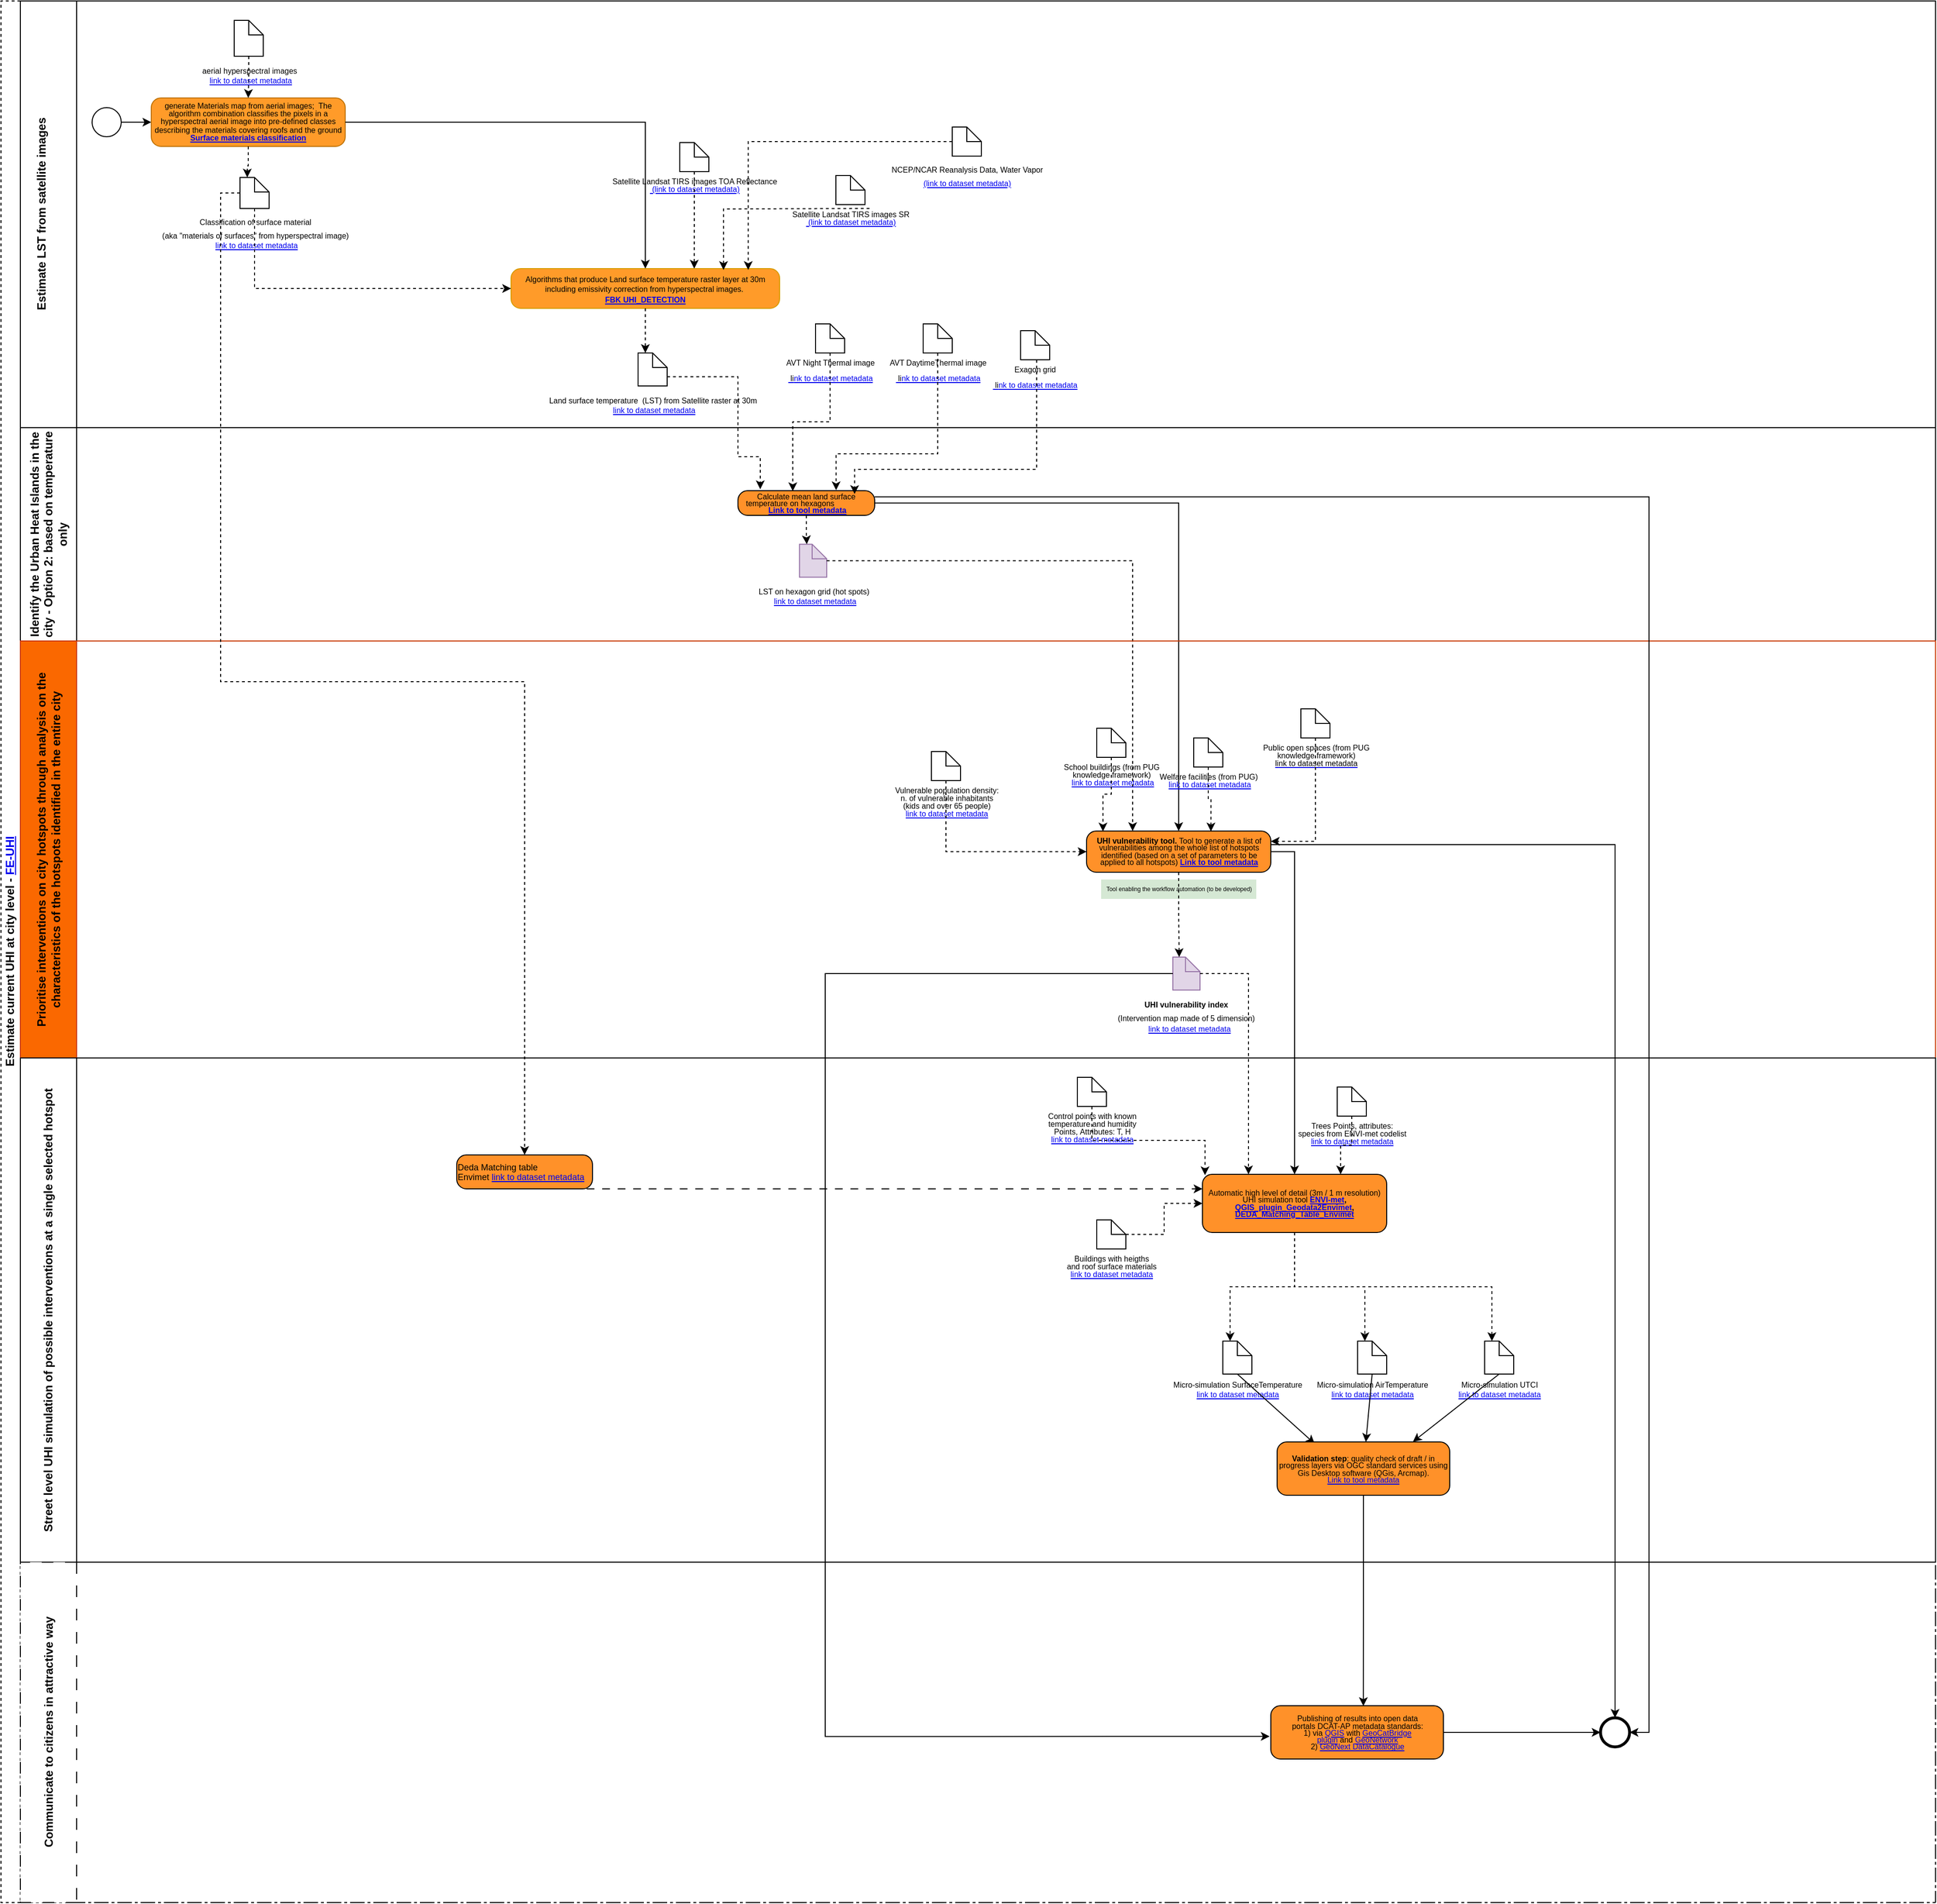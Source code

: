 <mxfile version="26.2.12">
  <diagram name="FE-UHI" id="Krvi3zgOJTbH_F1lKnKt">
    <mxGraphModel grid="1" page="1" gridSize="10" guides="1" tooltips="1" connect="1" arrows="1" fold="1" pageScale="1" pageWidth="3300" pageHeight="4681" math="0" shadow="0">
      <root>
        <mxCell id="k6mhYjpQpfvVJ8LvTSOb-0" />
        <mxCell id="k6mhYjpQpfvVJ8LvTSOb-1" parent="k6mhYjpQpfvVJ8LvTSOb-0" />
        <mxCell id="k6mhYjpQpfvVJ8LvTSOb-5" value="Estimate current UHI at city level - &lt;a href=&quot;https://docs.google.com/document/d/1w2PMKig8LWZ0KYRPpUihUGeKVIDQQERh/edit?amp;ouid=100401313820260785715&amp;amp;amp;rtpof=true&amp;amp;amp;sd=true#heading=h.gjdgxs&quot;&gt;FE-UHI&lt;/a&gt;" style="swimlane;html=1;childLayout=stackLayout;resizeParent=1;resizeParentMax=0;horizontal=0;startSize=20;horizontalStack=0;whiteSpace=wrap;dashed=1;" vertex="1" parent="k6mhYjpQpfvVJ8LvTSOb-1">
          <mxGeometry x="150" y="-4370" width="1995" height="1961" as="geometry">
            <mxRectangle x="99" y="-2240" width="40" height="50" as="alternateBounds" />
          </mxGeometry>
        </mxCell>
        <mxCell id="k6mhYjpQpfvVJ8LvTSOb-6" value="&lt;div&gt;Estimate LST from satellite images&lt;/div&gt;&lt;div&gt;&lt;br&gt;&lt;/div&gt;" style="swimlane;html=1;startSize=58;horizontal=0;" vertex="1" parent="k6mhYjpQpfvVJ8LvTSOb-5">
          <mxGeometry x="20" width="1975" height="440" as="geometry">
            <mxRectangle x="20" width="1133" height="30" as="alternateBounds" />
          </mxGeometry>
        </mxCell>
        <mxCell id="k6mhYjpQpfvVJ8LvTSOb-7" style="edgeStyle=orthogonalEdgeStyle;rounded=0;orthogonalLoop=1;jettySize=auto;html=1;" edge="1" parent="k6mhYjpQpfvVJ8LvTSOb-6" source="k6mhYjpQpfvVJ8LvTSOb-8">
          <mxGeometry relative="1" as="geometry">
            <mxPoint x="135" y="125" as="targetPoint" />
          </mxGeometry>
        </mxCell>
        <mxCell id="k6mhYjpQpfvVJ8LvTSOb-8" value="" style="points=[[0.145,0.145,0],[0.5,0,0],[0.855,0.145,0],[1,0.5,0],[0.855,0.855,0],[0.5,1,0],[0.145,0.855,0],[0,0.5,0]];shape=mxgraph.bpmn.event;html=1;verticalLabelPosition=bottom;labelBackgroundColor=#ffffff;verticalAlign=top;align=center;perimeter=ellipsePerimeter;outlineConnect=0;aspect=fixed;outline=standard;symbol=general;" vertex="1" parent="k6mhYjpQpfvVJ8LvTSOb-6">
          <mxGeometry x="74" y="110" width="30" height="30" as="geometry" />
        </mxCell>
        <mxCell id="k6mhYjpQpfvVJ8LvTSOb-9" value="&lt;div style=&quot;line-height: 70%;&quot;&gt;&lt;div&gt;&lt;span style=&quot;background-color: initial; font-size: 8px;&quot;&gt;&lt;font face=&quot;Arial&quot;&gt;Algorithms that produce Land surface temperature raster layer at 30m including emissivity correction from hyperspectral images&lt;/font&gt;&lt;/span&gt;&lt;font style=&quot;background-color: initial;&quot; face=&quot;Arial&quot;&gt;&lt;span style=&quot;font-size: 8px;&quot;&gt;.&amp;nbsp;&lt;/span&gt;&lt;/font&gt;&lt;/div&gt;&lt;div&gt;&lt;b style=&quot;background-color: initial; font-size: 8px; font-family: Arial;&quot;&gt;&lt;a href=&quot;https://usage.geocat.live/catalogue/srv/eng/catalog.search#/metadata/64646d7a-906a-418e-8c29-708c110b81a0&quot;&gt;FBK UHI_DETECTION&lt;/a&gt;&lt;/b&gt;&lt;br&gt;&lt;/div&gt;&lt;/div&gt;" style="points=[[0.25,0,0],[0.5,0,0],[0.75,0,0],[1,0.25,0],[1,0.5,0],[1,0.75,0],[0.75,1,0],[0.5,1,0],[0.25,1,0],[0,0.75,0],[0,0.5,0],[0,0.25,0]];shape=mxgraph.bpmn.task;whiteSpace=wrap;rectStyle=rounded;size=10;html=1;container=1;expand=0;collapsible=0;taskMarker=abstract;fillColor=#ff9b29;strokeColor=#d79b00;gradientColor=none;" vertex="1" parent="k6mhYjpQpfvVJ8LvTSOb-6">
          <mxGeometry x="506" y="276" width="277" height="41" as="geometry" />
        </mxCell>
        <mxCell id="k6mhYjpQpfvVJ8LvTSOb-14" value="&lt;h6 style=&quot;line-height: 100%;&quot;&gt;&lt;font face=&quot;Arial&quot; style=&quot;&quot;&gt;&lt;span style=&quot;font-size: 8px; font-weight: 400;&quot;&gt;generate Materials map from aerial images;&amp;nbsp; The algorithm combination classifies the pixels in a hyperspectral aerial image into pre-defined classes describing the materials covering roofs and the ground&lt;/span&gt;&lt;br&gt;&lt;/font&gt;&lt;font face=&quot;Arial&quot;&gt;&lt;span style=&quot;font-size: 8px;&quot;&gt;&lt;a href=&quot;https://usage.geocat.live/catalogue/srv/eng/catalog.search#/metadata/fd520039-50a1-46c0-94a1-9b5369333e2a&quot;&gt;Surface materials classification&lt;/a&gt;&lt;/span&gt;&lt;/font&gt;&lt;/h6&gt;" style="points=[[0.25,0,0],[0.5,0,0],[0.75,0,0],[1,0.25,0],[1,0.5,0],[1,0.75,0],[0.75,1,0],[0.5,1,0],[0.25,1,0],[0,0.75,0],[0,0.5,0],[0,0.25,0]];shape=mxgraph.bpmn.task;whiteSpace=wrap;rectStyle=rounded;size=10;html=1;container=1;expand=0;collapsible=0;taskMarker=abstract;fillColor=#ff9b29;fontColor=#000000;strokeColor=#BD7000;" vertex="1" parent="k6mhYjpQpfvVJ8LvTSOb-6">
          <mxGeometry x="135" y="100" width="200" height="50" as="geometry" />
        </mxCell>
        <mxCell id="k6mhYjpQpfvVJ8LvTSOb-15" style="edgeStyle=orthogonalEdgeStyle;rounded=0;orthogonalLoop=1;jettySize=auto;html=1;dashed=1;" edge="1" parent="k6mhYjpQpfvVJ8LvTSOb-6" source="k6mhYjpQpfvVJ8LvTSOb-16" target="k6mhYjpQpfvVJ8LvTSOb-14">
          <mxGeometry relative="1" as="geometry" />
        </mxCell>
        <UserObject label="&lt;div style=&quot;&quot;&gt;&lt;div style=&quot;&quot;&gt;&lt;font face=&quot;Arial&quot;&gt;&lt;span style=&quot;font-size: 8px;&quot;&gt;aerial hyperspectral images&lt;/span&gt;&lt;/font&gt;&lt;br&gt;&lt;/div&gt;&lt;div style=&quot;font-size: 8px;&quot;&gt;&lt;font style=&quot;font-size: 8px;&quot; face=&quot;Arial&quot;&gt;&amp;nbsp;&lt;a href=&quot;https://usage.geocat.live/catalogue/srv/eng/catalog.search#/metadata/ddc4e931-db21-461a-a8a6-57f3e9667977&quot;&gt;link to dataset metadata&lt;/a&gt;&lt;/font&gt;&lt;/div&gt;&lt;/div&gt;" id="k6mhYjpQpfvVJ8LvTSOb-16">
          <mxCell style="shape=mxgraph.bpmn.data;labelPosition=center;verticalLabelPosition=bottom;align=center;verticalAlign=top;size=15;html=1;" vertex="1" parent="k6mhYjpQpfvVJ8LvTSOb-6">
            <mxGeometry x="220.5" y="20" width="30" height="37" as="geometry" />
          </mxCell>
        </UserObject>
        <UserObject label="&lt;div style=&quot;line-height: 100%;&quot;&gt;&lt;div style=&quot;line-height: 100%;&quot;&gt;&lt;font face=&quot;Arial&quot;&gt;&lt;span style=&quot;font-size: 8px;&quot;&gt;Classification of surface material&lt;/span&gt;&lt;/font&gt;&lt;/div&gt;&lt;div style=&quot;line-height: 100%;&quot;&gt;&lt;font face=&quot;Arial&quot;&gt;&lt;span style=&quot;font-size: 8px;&quot;&gt;(aka &quot;materials of surfaces&quot;&amp;nbsp;&lt;/span&gt;&lt;/font&gt;&lt;span style=&quot;font-family: Arial; font-size: 8px; background-color: initial;&quot;&gt;from hyperspectral image&lt;/span&gt;&lt;span style=&quot;font-size: 8px; font-family: Arial; background-color: initial;&quot;&gt;)&lt;/span&gt;&lt;/div&gt;&lt;div style=&quot;font-size: 8px; line-height: 100%;&quot;&gt;&lt;font style=&quot;font-size: 8px;&quot; face=&quot;Arial&quot;&gt;&amp;nbsp;&lt;a href=&quot;https://usage.geocat.live/catalogue/srv/ita/catalog.search#/metadata/a482dbaa-ba7e-43d5-ad4d-5a9638b40637&quot;&gt;link to dataset metadata&lt;/a&gt;&lt;/font&gt;&lt;/div&gt;&lt;/div&gt;" id="k6mhYjpQpfvVJ8LvTSOb-17">
          <mxCell style="shape=mxgraph.bpmn.data;labelPosition=center;verticalLabelPosition=bottom;align=center;verticalAlign=top;size=15;html=1;" vertex="1" parent="k6mhYjpQpfvVJ8LvTSOb-6">
            <mxGeometry x="226.5" y="182" width="30" height="32" as="geometry" />
          </mxCell>
        </UserObject>
        <mxCell id="k6mhYjpQpfvVJ8LvTSOb-18" style="edgeStyle=orthogonalEdgeStyle;rounded=0;orthogonalLoop=1;jettySize=auto;html=1;entryX=0;entryY=0;entryDx=7.5;entryDy=0;entryPerimeter=0;dashed=1;" edge="1" parent="k6mhYjpQpfvVJ8LvTSOb-6" source="k6mhYjpQpfvVJ8LvTSOb-14" target="k6mhYjpQpfvVJ8LvTSOb-17">
          <mxGeometry relative="1" as="geometry" />
        </mxCell>
        <UserObject label="&lt;div style=&quot;&quot;&gt;&lt;div style=&quot;&quot;&gt;&lt;font face=&quot;Arial&quot;&gt;&lt;span style=&quot;font-size: 8px;&quot;&gt;Land surface temperature&amp;nbsp;&lt;/span&gt;&lt;/font&gt;&lt;span style=&quot;background-color: initial; font-size: 8px;&quot;&gt;&lt;font face=&quot;Arial&quot;&gt;&amp;nbsp;(LST) from Satellite&amp;nbsp;&lt;/font&gt;&lt;/span&gt;&lt;span style=&quot;font-size: 8px; font-family: Arial; background-color: initial;&quot;&gt;raster at 30m&lt;/span&gt;&lt;/div&gt;&lt;div style=&quot;font-size: 8px;&quot;&gt;&lt;font face=&quot;Arial&quot; style=&quot;font-size: 8px;&quot;&gt;&amp;nbsp;&lt;a href=&quot;https://usage.geocat.live/catalogue/srv/all/catalog.search#/metadata/c998b153-071b-4dca-bf07-a734589182a5&quot;&gt;link to dataset metadata&lt;/a&gt;&lt;/font&gt;&lt;/div&gt;&lt;/div&gt;" id="k6mhYjpQpfvVJ8LvTSOb-19">
          <mxCell style="shape=mxgraph.bpmn.data;labelPosition=center;verticalLabelPosition=bottom;align=center;verticalAlign=top;size=15;html=1;" vertex="1" parent="k6mhYjpQpfvVJ8LvTSOb-6">
            <mxGeometry x="637" y="363" width="30" height="34" as="geometry" />
          </mxCell>
        </UserObject>
        <mxCell id="k6mhYjpQpfvVJ8LvTSOb-26" style="edgeStyle=orthogonalEdgeStyle;rounded=0;orthogonalLoop=1;jettySize=auto;html=1;entryX=0;entryY=0.5;entryDx=0;entryDy=0;entryPerimeter=0;exitX=0.5;exitY=1;exitDx=0;exitDy=0;exitPerimeter=0;dashed=1;" edge="1" parent="k6mhYjpQpfvVJ8LvTSOb-6" source="k6mhYjpQpfvVJ8LvTSOb-17" target="k6mhYjpQpfvVJ8LvTSOb-9">
          <mxGeometry relative="1" as="geometry" />
        </mxCell>
        <mxCell id="k6mhYjpQpfvVJ8LvTSOb-33" style="edgeStyle=orthogonalEdgeStyle;rounded=0;orthogonalLoop=1;jettySize=auto;html=1;entryX=0.5;entryY=0;entryDx=0;entryDy=0;entryPerimeter=0;" edge="1" parent="k6mhYjpQpfvVJ8LvTSOb-6" source="k6mhYjpQpfvVJ8LvTSOb-14" target="k6mhYjpQpfvVJ8LvTSOb-9">
          <mxGeometry relative="1" as="geometry" />
        </mxCell>
        <mxCell id="k6mhYjpQpfvVJ8LvTSOb-34" style="edgeStyle=orthogonalEdgeStyle;rounded=0;orthogonalLoop=1;jettySize=auto;html=1;entryX=0;entryY=0;entryDx=7.5;entryDy=0;entryPerimeter=0;exitX=0.5;exitY=1;exitDx=0;exitDy=0;exitPerimeter=0;dashed=1;" edge="1" parent="k6mhYjpQpfvVJ8LvTSOb-6" source="k6mhYjpQpfvVJ8LvTSOb-9" target="k6mhYjpQpfvVJ8LvTSOb-19">
          <mxGeometry relative="1" as="geometry" />
        </mxCell>
        <UserObject label="&lt;div style=&quot;line-height: 100%; font-size: 8px;&quot;&gt;&lt;div style=&quot;line-height: 100%;&quot;&gt;Satellite Landsat TIRS images TOA Reflectance&lt;/div&gt;&lt;div style=&quot;line-height: 100%;&quot;&gt;&lt;a href=&quot;https://developers.google.com/earth-engine/datasets/catalog/LANDSAT_LC08_C02_T1_TOA#description&quot;&gt;&amp;nbsp;(link to dataset metadata)&lt;/a&gt;&lt;/div&gt;&lt;/div&gt;" id="-N8O3Og43-v6iybfeeHn-0">
          <mxCell style="shape=mxgraph.bpmn.data;labelPosition=center;verticalLabelPosition=bottom;align=center;verticalAlign=top;size=15;html=1;" vertex="1" parent="k6mhYjpQpfvVJ8LvTSOb-6">
            <mxGeometry x="680" y="146" width="30" height="30" as="geometry" />
          </mxCell>
        </UserObject>
        <mxCell id="-N8O3Og43-v6iybfeeHn-1" style="edgeStyle=orthogonalEdgeStyle;rounded=0;orthogonalLoop=1;jettySize=auto;html=1;entryX=0.682;entryY=0;entryDx=0;entryDy=0;entryPerimeter=0;dashed=1;" edge="1" parent="k6mhYjpQpfvVJ8LvTSOb-6" source="-N8O3Og43-v6iybfeeHn-0" target="k6mhYjpQpfvVJ8LvTSOb-9">
          <mxGeometry relative="1" as="geometry">
            <mxPoint x="695" y="276" as="targetPoint" />
          </mxGeometry>
        </mxCell>
        <UserObject label="&lt;div style=&quot;line-height: 100%;&quot;&gt;&lt;div style=&quot;line-height: 100%;&quot;&gt;&lt;span style=&quot;background-color: initial; font-size: 8px;&quot;&gt;NCEP/NCAR Reanalysis Data, Water Vapor&lt;/span&gt;&lt;/div&gt;&lt;div style=&quot;line-height: 100%;&quot;&gt;&lt;a style=&quot;font-size: 8px; background-color: initial;&quot; href=&quot;https://developers.google.com/earth-engine/datasets/catalog/NCEP_RE_surface_wv?hl=it&quot;&gt;(link to dataset metadata)&lt;/a&gt;&lt;br&gt;&lt;/div&gt;&lt;/div&gt;" id="-N8O3Og43-v6iybfeeHn-2">
          <mxCell style="shape=mxgraph.bpmn.data;labelPosition=center;verticalLabelPosition=bottom;align=center;verticalAlign=top;size=15;html=1;" vertex="1" parent="k6mhYjpQpfvVJ8LvTSOb-6">
            <mxGeometry x="961" y="130" width="30" height="30" as="geometry" />
          </mxCell>
        </UserObject>
        <mxCell id="-N8O3Og43-v6iybfeeHn-3" style="edgeStyle=orthogonalEdgeStyle;rounded=0;orthogonalLoop=1;jettySize=auto;html=1;entryX=0.791;entryY=0.034;entryDx=0;entryDy=0;entryPerimeter=0;dashed=1;" edge="1" parent="k6mhYjpQpfvVJ8LvTSOb-6" target="k6mhYjpQpfvVJ8LvTSOb-9">
          <mxGeometry relative="1" as="geometry">
            <mxPoint x="875.67" y="214" as="sourcePoint" />
            <mxPoint x="727" y="275" as="targetPoint" />
          </mxGeometry>
        </mxCell>
        <mxCell id="-N8O3Og43-v6iybfeeHn-4" style="edgeStyle=orthogonalEdgeStyle;rounded=0;orthogonalLoop=1;jettySize=auto;html=1;entryX=0.883;entryY=0.034;entryDx=0;entryDy=0;entryPerimeter=0;dashed=1;" edge="1" parent="k6mhYjpQpfvVJ8LvTSOb-6" source="-N8O3Og43-v6iybfeeHn-2" target="k6mhYjpQpfvVJ8LvTSOb-9">
          <mxGeometry relative="1" as="geometry">
            <mxPoint x="885.67" y="224" as="sourcePoint" />
            <mxPoint x="750" y="274" as="targetPoint" />
          </mxGeometry>
        </mxCell>
        <UserObject label="&lt;div style=&quot;line-height: 100%; font-size: 8px;&quot;&gt;&lt;div style=&quot;line-height: 100%;&quot;&gt;Satellite Landsat TIRS images SR&lt;/div&gt;&lt;div style=&quot;line-height: 100%;&quot;&gt;&lt;a href=&quot;https://developers.google.com/earth-engine/datasets/catalog/LANDSAT_LC08_C02_T1_L2#description&quot;&gt;&amp;nbsp;(link to dataset metadata)&lt;/a&gt;&lt;/div&gt;&lt;/div&gt;" id="-N8O3Og43-v6iybfeeHn-5">
          <mxCell style="shape=mxgraph.bpmn.data;labelPosition=center;verticalLabelPosition=bottom;align=center;verticalAlign=top;size=15;html=1;" vertex="1" parent="k6mhYjpQpfvVJ8LvTSOb-6">
            <mxGeometry x="841" y="180" width="30" height="30" as="geometry" />
          </mxCell>
        </UserObject>
        <UserObject label="&lt;div style=&quot;line-height: 100%; font-size: 8px;&quot;&gt;&lt;div style=&quot;line-height: 100%;&quot;&gt;&lt;div style=&quot;line-height: 100%;&quot;&gt;&lt;div style=&quot;line-height: 100%;&quot;&gt;&lt;div style=&quot;line-height: 100%;&quot;&gt;&lt;div style=&quot;line-height: 100%;&quot;&gt;&lt;div style=&quot;line-height: 100%;&quot;&gt;AVT Night Thermal image&lt;/div&gt;&lt;div style=&quot;line-height: 100%;&quot;&gt;&lt;span style=&quot;background-color: transparent; color: light-dark(rgb(0, 0, 0), rgb(255, 255, 255));&quot;&gt;&lt;br&gt;&lt;/span&gt;&lt;/div&gt;&lt;div style=&quot;line-height: 100%;&quot;&gt;&lt;a href=&quot;https://usage.geocat.live/catalogue/srv/eng/catalog.search#/metadata/e2dfbe78-b1d8-447e-8ab2-871adef30a8b&quot;&gt;&lt;span style=&quot;background-color: transparent; color: light-dark(rgb(0, 0, 0), rgb(255, 255, 255));&quot;&gt;&amp;nbsp;li&lt;/span&gt;nk to dataset metadata&lt;/a&gt;&lt;/div&gt;&lt;/div&gt;&lt;/div&gt;&lt;/div&gt;&lt;/div&gt;&lt;/div&gt;&lt;/div&gt;" id="aSaeynwct_6b5eKMVVH8-0">
          <mxCell style="shape=mxgraph.bpmn.data;labelPosition=center;verticalLabelPosition=bottom;align=center;verticalAlign=top;size=15;html=1;" vertex="1" parent="k6mhYjpQpfvVJ8LvTSOb-6">
            <mxGeometry x="820" y="333" width="30" height="30" as="geometry" />
          </mxCell>
        </UserObject>
        <UserObject label="&lt;div style=&quot;line-height: 100%; font-size: 8px;&quot;&gt;&lt;div style=&quot;line-height: 100%;&quot;&gt;&lt;div style=&quot;line-height: 100%;&quot;&gt;&lt;div style=&quot;line-height: 100%;&quot;&gt;&lt;div style=&quot;line-height: 100%;&quot;&gt;&lt;div style=&quot;line-height: 100%;&quot;&gt;&lt;div style=&quot;line-height: 100%;&quot;&gt;Exagon grid&lt;/div&gt;&lt;div style=&quot;line-height: 100%;&quot;&gt;&lt;span style=&quot;background-color: transparent; color: light-dark(rgb(0, 0, 0), rgb(255, 255, 255));&quot;&gt;&lt;br&gt;&lt;/span&gt;&lt;/div&gt;&lt;div style=&quot;line-height: 100%;&quot;&gt;&lt;a href=&quot;https://usage.geocat.live/catalogue/srv/ita/catalog.search#/metadata/32b59348-5496-41b0-b636-27f43e3c8658&quot;&gt;&lt;span style=&quot;background-color: transparent; color: light-dark(rgb(0, 0, 0), rgb(255, 255, 255));&quot;&gt;&amp;nbsp;li&lt;/span&gt;nk to dataset metadata&lt;/a&gt;&lt;/div&gt;&lt;/div&gt;&lt;/div&gt;&lt;/div&gt;&lt;/div&gt;&lt;/div&gt;&lt;/div&gt;" id="aSaeynwct_6b5eKMVVH8-5">
          <mxCell style="shape=mxgraph.bpmn.data;labelPosition=center;verticalLabelPosition=bottom;align=center;verticalAlign=top;size=15;html=1;" vertex="1" parent="k6mhYjpQpfvVJ8LvTSOb-6">
            <mxGeometry x="1031.46" y="340" width="30" height="30" as="geometry" />
          </mxCell>
        </UserObject>
        <UserObject label="&lt;div style=&quot;line-height: 100%; font-size: 8px;&quot;&gt;&lt;div style=&quot;line-height: 100%;&quot;&gt;&lt;div style=&quot;line-height: 100%;&quot;&gt;&lt;div style=&quot;line-height: 100%;&quot;&gt;&lt;div style=&quot;line-height: 100%;&quot;&gt;&lt;div style=&quot;line-height: 100%;&quot;&gt;&lt;div style=&quot;line-height: 100%;&quot;&gt;AVT DaytimeThermal image&lt;/div&gt;&lt;div style=&quot;line-height: 100%;&quot;&gt;&lt;span style=&quot;background-color: transparent; color: light-dark(rgb(0, 0, 0), rgb(255, 255, 255));&quot;&gt;&lt;br&gt;&lt;/span&gt;&lt;/div&gt;&lt;div style=&quot;line-height: 100%;&quot;&gt;&lt;a href=&quot;https://usage.geocat.live/catalogue/srv/eng/catalog.search#/metadata/522f438d-469f-4172-bfe8-a06bdd076427&quot;&gt;&lt;span style=&quot;background-color: transparent; color: light-dark(rgb(0, 0, 0), rgb(255, 255, 255));&quot;&gt;&amp;nbsp;li&lt;/span&gt;nk to dataset metadata&lt;/a&gt;&lt;/div&gt;&lt;/div&gt;&lt;/div&gt;&lt;/div&gt;&lt;/div&gt;&lt;/div&gt;&lt;/div&gt;" id="aSaeynwct_6b5eKMVVH8-2">
          <mxCell style="shape=mxgraph.bpmn.data;labelPosition=center;verticalLabelPosition=bottom;align=center;verticalAlign=top;size=15;html=1;" vertex="1" parent="k6mhYjpQpfvVJ8LvTSOb-6">
            <mxGeometry x="931" y="333" width="30" height="30" as="geometry" />
          </mxCell>
        </UserObject>
        <mxCell id="k6mhYjpQpfvVJ8LvTSOb-43" value="&lt;div&gt;Identify the Urban Heat Islands in the city - Option 2: based on temperature only&lt;/div&gt;" style="swimlane;html=1;startSize=58;horizontal=0;autosize=0;fixedWidth=0;whiteSpace=wrap;" vertex="1" parent="k6mhYjpQpfvVJ8LvTSOb-5">
          <mxGeometry x="20" y="440" width="1975" height="220" as="geometry" />
        </mxCell>
        <mxCell id="k6mhYjpQpfvVJ8LvTSOb-44" value="&lt;h6 style=&quot;line-height: 90%;&quot;&gt;&lt;font style=&quot;&quot;&gt;&lt;span style=&quot;font-size: 8px; font-weight: 400;&quot;&gt;Calculate mean land surface temperature on hexagons&amp;nbsp; &amp;nbsp; &amp;nbsp; &amp;nbsp; &amp;nbsp; &amp;nbsp; &amp;nbsp; &amp;nbsp; &amp;nbsp;&lt;/span&gt;&lt;/font&gt;&lt;font color=&quot;#ff3333&quot; style=&quot;font-size: 8px;&quot;&gt;&lt;a href=&quot;https://usage.geocat.live/catalogue/srv/eng/catalog.search#/metadata/2dccbea6-8c1f-4402-af6d-78382cc6e8a1&quot;&gt;Link to tool metadata&lt;/a&gt;&lt;/font&gt;&lt;/h6&gt;&lt;p&gt;&lt;/p&gt;" style="points=[[0.25,0,0],[0.5,0,0],[0.75,0,0],[1,0.25,0],[1,0.5,0],[1,0.75,0],[0.75,1,0],[0.5,1,0],[0.25,1,0],[0,0.75,0],[0,0.5,0],[0,0.25,0]];shape=mxgraph.bpmn.task;whiteSpace=wrap;rectStyle=rounded;size=10;html=1;container=1;expand=0;collapsible=0;taskMarker=abstract;fillColor=#ff9129;" vertex="1" parent="k6mhYjpQpfvVJ8LvTSOb-43">
          <mxGeometry x="740" y="65" width="141" height="25.5" as="geometry" />
        </mxCell>
        <UserObject label="&lt;div style=&quot;&quot;&gt;&lt;div style=&quot;&quot;&gt;&lt;font face=&quot;Arial&quot;&gt;&lt;span style=&quot;font-size: 8px;&quot;&gt;LST on hexagon grid (hot spots)&lt;/span&gt;&lt;/font&gt;&lt;br&gt;&lt;/div&gt;&lt;div style=&quot;font-size: 8px;&quot;&gt;&lt;font face=&quot;Arial&quot; style=&quot;font-size: 8px;&quot;&gt;&amp;nbsp;&lt;a href=&quot;https://usage.geocat.live/catalogue/srv/ita/catalog.search#/metadata/c998b153-071b-4dca-bf07-a734589182a5&quot;&gt;link to dataset metadata&lt;/a&gt;&lt;/font&gt;&lt;/div&gt;&lt;/div&gt;" id="k6mhYjpQpfvVJ8LvTSOb-45">
          <mxCell style="shape=mxgraph.bpmn.data;labelPosition=center;verticalLabelPosition=bottom;align=center;verticalAlign=top;size=15;html=1;fillColor=#e1d5e7;strokeColor=#9673a6;" vertex="1" parent="k6mhYjpQpfvVJ8LvTSOb-43">
            <mxGeometry x="803.5" y="120.25" width="28" height="34" as="geometry" />
          </mxCell>
        </UserObject>
        <mxCell id="k6mhYjpQpfvVJ8LvTSOb-46" style="edgeStyle=orthogonalEdgeStyle;rounded=0;orthogonalLoop=1;jettySize=auto;html=1;entryX=0;entryY=0;entryDx=7.5;entryDy=0;entryPerimeter=0;dashed=1;" edge="1" parent="k6mhYjpQpfvVJ8LvTSOb-43" source="k6mhYjpQpfvVJ8LvTSOb-44" target="k6mhYjpQpfvVJ8LvTSOb-45">
          <mxGeometry relative="1" as="geometry" />
        </mxCell>
        <mxCell id="k6mhYjpQpfvVJ8LvTSOb-83" style="edgeStyle=orthogonalEdgeStyle;rounded=0;orthogonalLoop=1;jettySize=auto;html=1;dashed=1;exitX=0;exitY=0;exitDx=30;exitDy=24.5;exitPerimeter=0;entryX=0.161;entryY=-0.058;entryDx=0;entryDy=0;entryPerimeter=0;" edge="1" parent="k6mhYjpQpfvVJ8LvTSOb-5" source="k6mhYjpQpfvVJ8LvTSOb-19" target="k6mhYjpQpfvVJ8LvTSOb-44">
          <mxGeometry relative="1" as="geometry">
            <mxPoint x="830" y="505" as="targetPoint" />
            <Array as="points">
              <mxPoint x="760" y="388" />
              <mxPoint x="760" y="470" />
              <mxPoint x="783" y="470" />
              <mxPoint x="783" y="504" />
            </Array>
          </mxGeometry>
        </mxCell>
        <mxCell id="bko_9Ov73joKE5NBfAV9-8" style="edgeStyle=orthogonalEdgeStyle;rounded=0;orthogonalLoop=1;jettySize=auto;html=1;entryX=0.25;entryY=0;entryDx=0;entryDy=0;entryPerimeter=0;dashed=1;" edge="1" parent="k6mhYjpQpfvVJ8LvTSOb-5" source="k6mhYjpQpfvVJ8LvTSOb-45" target="k6mhYjpQpfvVJ8LvTSOb-55">
          <mxGeometry relative="1" as="geometry" />
        </mxCell>
        <mxCell id="bko_9Ov73joKE5NBfAV9-9" style="edgeStyle=orthogonalEdgeStyle;rounded=0;orthogonalLoop=1;jettySize=auto;html=1;entryX=0.5;entryY=0;entryDx=0;entryDy=0;entryPerimeter=0;" edge="1" parent="k6mhYjpQpfvVJ8LvTSOb-5" source="k6mhYjpQpfvVJ8LvTSOb-44" target="k6mhYjpQpfvVJ8LvTSOb-55">
          <mxGeometry relative="1" as="geometry" />
        </mxCell>
        <mxCell id="k6mhYjpQpfvVJ8LvTSOb-47" value="&lt;div&gt;Prioritise interventions on city hotspots through analysis on the characteristics of the hotspots identified in the entire city&lt;br&gt;&lt;/div&gt;" style="swimlane;html=1;startSize=58;horizontal=0;whiteSpace=wrap;fillColor=#fa6800;strokeColor=#C73500;fontColor=#000000;" vertex="1" parent="k6mhYjpQpfvVJ8LvTSOb-5">
          <mxGeometry x="20" y="660" width="1975" height="430" as="geometry" />
        </mxCell>
        <mxCell id="k6mhYjpQpfvVJ8LvTSOb-55" value="&lt;h6 style=&quot;line-height: 90%;&quot;&gt;&lt;font style=&quot;&quot;&gt;UHI vulnerability tool. &lt;span style=&quot;font-size: 8px; font-weight: 400;&quot;&gt;Tool to generate a list of vulnerabilities among the whole list of hotspots identified (based on a set of parameters to be applied to all hotspots)&amp;nbsp;&lt;/span&gt;&lt;/font&gt;&lt;font style=&quot;font-size: 8px;&quot; color=&quot;#ff3333&quot;&gt;&lt;a href=&quot;https://usage.geocat.live/catalogue/srv/eng/catalog.search#/metadata/929158a4-eb6d-41c7-b8c5-4c3e17e87d6b&quot;&gt;Link to tool metadata&lt;/a&gt;&lt;/font&gt;&lt;/h6&gt;&lt;p&gt;&lt;/p&gt;" style="points=[[0.25,0,0],[0.5,0,0],[0.75,0,0],[1,0.25,0],[1,0.5,0],[1,0.75,0],[0.75,1,0],[0.5,1,0],[0.25,1,0],[0,0.75,0],[0,0.5,0],[0,0.25,0]];shape=mxgraph.bpmn.task;whiteSpace=wrap;rectStyle=rounded;size=10;html=1;container=1;expand=0;collapsible=0;taskMarker=abstract;fillColor=#ff9129;" vertex="1" parent="k6mhYjpQpfvVJ8LvTSOb-47">
          <mxGeometry x="1099.5" y="196" width="190" height="42.5" as="geometry" />
        </mxCell>
        <mxCell id="k6mhYjpQpfvVJ8LvTSOb-61" value="&lt;div style=&quot;&quot;&gt;&lt;div&gt;Tool enabling the workflow automation (to be developed)&lt;/div&gt;&lt;/div&gt;" style="text;html=1;strokeColor=none;fillColor=#d5e8d4;align=center;verticalAlign=middle;rounded=0;whiteSpace=wrap;spacing=2;fontSize=6;labelBackgroundColor=none;" vertex="1" parent="k6mhYjpQpfvVJ8LvTSOb-55">
          <mxGeometry x="15" y="50" width="160" height="20" as="geometry" />
        </mxCell>
        <UserObject label="&lt;div style=&quot;line-height: 100%; font-size: 8px;&quot;&gt;&lt;div style=&quot;line-height: 100%;&quot;&gt;&lt;div style=&quot;line-height: 100%;&quot;&gt;&lt;div style=&quot;line-height: 100%;&quot;&gt;Vulnerable population density:&lt;/div&gt;&lt;div style=&quot;line-height: 100%;&quot;&gt;n. of vulnerable inhabitants&lt;/div&gt;&lt;div style=&quot;line-height: 100%;&quot;&gt;(kids and over 65 people)&lt;/div&gt;&lt;div&gt;&lt;a href=&quot;https://usage.geocat.live/catalogue/srv/ita/catalog.search#/metadata/5b216466-9d1a-4057-a5f8-1398894ff5e0&quot; style=&quot;background-color: initial;&quot;&gt;link to dataset metadata&lt;/a&gt;&lt;br&gt;&lt;/div&gt;&lt;/div&gt;&lt;/div&gt;&lt;/div&gt;" id="k6mhYjpQpfvVJ8LvTSOb-57">
          <mxCell style="shape=mxgraph.bpmn.data;labelPosition=center;verticalLabelPosition=bottom;align=center;verticalAlign=top;size=15;html=1;" vertex="1" parent="k6mhYjpQpfvVJ8LvTSOb-47">
            <mxGeometry x="939.5" y="114" width="30" height="30" as="geometry" />
          </mxCell>
        </UserObject>
        <UserObject label="&lt;div style=&quot;line-height: 100%; font-size: 8px;&quot;&gt;&lt;div style=&quot;line-height: 100%;&quot;&gt;&lt;div style=&quot;line-height: 100%;&quot;&gt;&lt;div style=&quot;line-height: 100%;&quot;&gt;&lt;div style=&quot;line-height: 100%;&quot;&gt;&lt;div style=&quot;line-height: 100%;&quot;&gt;&lt;div style=&quot;line-height: 100%;&quot;&gt;Public open spaces (from PUG&lt;/div&gt;&lt;div style=&quot;line-height: 100%;&quot;&gt;knowledge framework)&lt;/div&gt;&lt;div style=&quot;line-height: 100%;&quot;&gt;&lt;a href=&quot;https://usage.geocat.live/catalogue/srv/ita/catalog.search#/metadata/1dc8e0ea-ac0c-4721-8946-5f91f0c0671f&quot;&gt;&lt;span style=&quot;background-color: transparent; color: light-dark(rgb(0, 0, 0), rgb(255, 255, 255));&quot;&gt;li&lt;/span&gt;&lt;span style=&quot;background-color: transparent; color: light-dark(rgb(0, 0, 0), rgb(255, 255, 255));&quot;&gt;nk to dataset metadata&lt;/span&gt;&lt;/a&gt;&lt;/div&gt;&lt;/div&gt;&lt;/div&gt;&lt;/div&gt;&lt;/div&gt;&lt;/div&gt;&lt;/div&gt;" id="k6mhYjpQpfvVJ8LvTSOb-60">
          <mxCell style="shape=mxgraph.bpmn.data;labelPosition=center;verticalLabelPosition=bottom;align=center;verticalAlign=top;size=15;html=1;" vertex="1" parent="k6mhYjpQpfvVJ8LvTSOb-47">
            <mxGeometry x="1320.5" y="70" width="30" height="30" as="geometry" />
          </mxCell>
        </UserObject>
        <mxCell id="k6mhYjpQpfvVJ8LvTSOb-62" style="edgeStyle=orthogonalEdgeStyle;rounded=0;orthogonalLoop=1;jettySize=auto;html=1;entryX=1;entryY=0.25;entryDx=0;entryDy=0;entryPerimeter=0;dashed=1;exitX=0.5;exitY=1;exitDx=0;exitDy=0;exitPerimeter=0;" edge="1" parent="k6mhYjpQpfvVJ8LvTSOb-47" source="k6mhYjpQpfvVJ8LvTSOb-60" target="k6mhYjpQpfvVJ8LvTSOb-55">
          <mxGeometry relative="1" as="geometry" />
        </mxCell>
        <mxCell id="k6mhYjpQpfvVJ8LvTSOb-66" style="edgeStyle=orthogonalEdgeStyle;rounded=0;orthogonalLoop=1;jettySize=auto;html=1;entryX=0;entryY=0.5;entryDx=0;entryDy=0;entryPerimeter=0;exitX=0.5;exitY=1;exitDx=0;exitDy=0;exitPerimeter=0;dashed=1;" edge="1" parent="k6mhYjpQpfvVJ8LvTSOb-47" source="k6mhYjpQpfvVJ8LvTSOb-57" target="k6mhYjpQpfvVJ8LvTSOb-55">
          <mxGeometry relative="1" as="geometry" />
        </mxCell>
        <UserObject label="&lt;div style=&quot;&quot;&gt;&lt;div style=&quot;&quot;&gt;&lt;font face=&quot;Arial&quot;&gt;&lt;span style=&quot;font-size: 8px;&quot;&gt;&lt;b&gt;UHI vulnerability index&amp;nbsp;&lt;/b&gt;&lt;/span&gt;&lt;/font&gt;&lt;/div&gt;&lt;div style=&quot;&quot;&gt;&lt;font face=&quot;Arial&quot;&gt;&lt;span style=&quot;font-size: 8px;&quot;&gt;(Intervention map made of 5 dimension)&amp;nbsp;&lt;/span&gt;&lt;/font&gt;&lt;/div&gt;&lt;div style=&quot;font-size: 8px;&quot;&gt;&lt;font style=&quot;font-size: 8px;&quot; face=&quot;Arial&quot;&gt;&amp;nbsp;&amp;nbsp;&lt;a href=&quot;https://usage.geocat.live/catalogue/srv/ita/catalog.search#/metadata/46551695-c695-47f2-874c-e662f25f50d0&quot;&gt;link to dataset metadata&lt;/a&gt;&lt;/font&gt;&lt;/div&gt;&lt;/div&gt;" id="k6mhYjpQpfvVJ8LvTSOb-67">
          <mxCell style="shape=mxgraph.bpmn.data;labelPosition=center;verticalLabelPosition=bottom;align=center;verticalAlign=top;size=15;html=1;fillColor=#e1d5e7;strokeColor=#9673a6;" vertex="1" parent="k6mhYjpQpfvVJ8LvTSOb-47">
            <mxGeometry x="1188.5" y="326" width="28" height="34" as="geometry" />
          </mxCell>
        </UserObject>
        <mxCell id="k6mhYjpQpfvVJ8LvTSOb-68" style="edgeStyle=orthogonalEdgeStyle;rounded=0;orthogonalLoop=1;jettySize=auto;html=1;entryX=0;entryY=0;entryDx=6.5;entryDy=0;entryPerimeter=0;dashed=1;" edge="1" parent="k6mhYjpQpfvVJ8LvTSOb-47" source="k6mhYjpQpfvVJ8LvTSOb-55" target="k6mhYjpQpfvVJ8LvTSOb-67">
          <mxGeometry relative="1" as="geometry" />
        </mxCell>
        <UserObject label="&lt;div style=&quot;line-height: 100%; font-size: 8px;&quot;&gt;&lt;div style=&quot;line-height: 100%;&quot;&gt;&lt;div style=&quot;line-height: 100%;&quot;&gt;&lt;div style=&quot;line-height: 100%;&quot;&gt;&lt;div style=&quot;line-height: 100%;&quot;&gt;&lt;div style=&quot;line-height: 100%;&quot;&gt;Welfare facilities (from PUG)&lt;/div&gt;&lt;/div&gt;&lt;/div&gt;&lt;div&gt;&lt;span style=&quot;background-color: initial;&quot;&gt;&amp;nbsp;&lt;/span&gt;&lt;a style=&quot;background-color: initial;&quot; href=&quot;https://usage.geocat.live/catalogue/srv/ita/catalog.search#/metadata/92007c02-2fb1-4bd1-97ae-ee5b8ab2fe3e&quot;&gt;link to dataset metadata&lt;/a&gt;&lt;br&gt;&lt;/div&gt;&lt;/div&gt;&lt;/div&gt;&lt;/div&gt;" id="g6lc1rIzbgsZsPCjqhus-20">
          <mxCell style="shape=mxgraph.bpmn.data;labelPosition=center;verticalLabelPosition=bottom;align=center;verticalAlign=top;size=15;html=1;" vertex="1" parent="k6mhYjpQpfvVJ8LvTSOb-47">
            <mxGeometry x="1210" y="100" width="30" height="30" as="geometry" />
          </mxCell>
        </UserObject>
        <mxCell id="g6lc1rIzbgsZsPCjqhus-21" style="edgeStyle=orthogonalEdgeStyle;rounded=0;orthogonalLoop=1;jettySize=auto;html=1;entryX=0.675;entryY=0.009;entryDx=0;entryDy=0;entryPerimeter=0;dashed=1;" edge="1" parent="k6mhYjpQpfvVJ8LvTSOb-47" source="g6lc1rIzbgsZsPCjqhus-20" target="k6mhYjpQpfvVJ8LvTSOb-55">
          <mxGeometry relative="1" as="geometry">
            <mxPoint x="1225.76" y="195.295" as="targetPoint" />
          </mxGeometry>
        </mxCell>
        <UserObject label="&lt;div style=&quot;line-height: 100%; font-size: 8px;&quot;&gt;&lt;div style=&quot;line-height: 100%;&quot;&gt;&lt;div style=&quot;line-height: 100%;&quot;&gt;&lt;div style=&quot;line-height: 100%;&quot;&gt;&lt;div style=&quot;line-height: 100%;&quot;&gt;&lt;div style=&quot;line-height: 100%;&quot;&gt;School buildings (from PUG&lt;/div&gt;&lt;div style=&quot;line-height: 100%;&quot;&gt;knowledge framework)&lt;/div&gt;&lt;/div&gt;&lt;/div&gt;&lt;div&gt;&lt;span style=&quot;background-color: initial;&quot;&gt;&amp;nbsp;&lt;/span&gt;&lt;a href=&quot;https://usage.geocat.live/catalogue/srv/ita/catalog.search#/metadata/b45d3eab-4457-4dc4-b4fe-886fffd7e3e0&quot; style=&quot;background-color: initial;&quot;&gt;link to dataset metadata&lt;/a&gt;&lt;br&gt;&lt;/div&gt;&lt;/div&gt;&lt;/div&gt;&lt;/div&gt;" id="g6lc1rIzbgsZsPCjqhus-22">
          <mxCell style="shape=mxgraph.bpmn.data;labelPosition=center;verticalLabelPosition=bottom;align=center;verticalAlign=top;size=15;html=1;" vertex="1" parent="k6mhYjpQpfvVJ8LvTSOb-47">
            <mxGeometry x="1110" y="90" width="30" height="30" as="geometry" />
          </mxCell>
        </UserObject>
        <mxCell id="g6lc1rIzbgsZsPCjqhus-23" style="edgeStyle=orthogonalEdgeStyle;rounded=0;orthogonalLoop=1;jettySize=auto;html=1;entryX=0.089;entryY=0.009;entryDx=0;entryDy=0;entryPerimeter=0;dashed=1;" edge="1" parent="k6mhYjpQpfvVJ8LvTSOb-47" source="g6lc1rIzbgsZsPCjqhus-22" target="k6mhYjpQpfvVJ8LvTSOb-55">
          <mxGeometry relative="1" as="geometry">
            <mxPoint x="1115.26" y="195.295" as="targetPoint" />
          </mxGeometry>
        </mxCell>
        <mxCell id="k6mhYjpQpfvVJ8LvTSOb-54" value="&lt;div&gt;Street level UHI simulation of possible interventions at a single selected hotspot&lt;br&gt;&lt;/div&gt;" style="swimlane;html=1;startSize=58;horizontal=0;whiteSpace=wrap;" vertex="1" parent="k6mhYjpQpfvVJ8LvTSOb-5">
          <mxGeometry x="20" y="1090" width="1975" height="520" as="geometry" />
        </mxCell>
        <UserObject label="&lt;div style=&quot;line-height: 100%; font-size: 8px;&quot;&gt;&lt;div style=&quot;line-height: 100%;&quot;&gt;&lt;div style=&quot;line-height: 100%;&quot;&gt;&lt;div style=&quot;line-height: 100%;&quot;&gt;&lt;div style=&quot;line-height: 100%;&quot;&gt;&lt;div style=&quot;line-height: 100%;&quot;&gt;Control points with known&lt;/div&gt;&lt;div style=&quot;line-height: 100%;&quot;&gt;temperature and humidity&lt;/div&gt;&lt;div style=&quot;line-height: 100%;&quot;&gt;Points,&amp;nbsp;&lt;span style=&quot;background-color: initial;&quot;&gt;Attributes: T, H&lt;/span&gt;&lt;/div&gt;&lt;/div&gt;&lt;/div&gt;&lt;div&gt;&lt;a href=&quot;https://usage.geocat.live/catalogue/srv/ita/catalog.search#/metadata/43908f82-d4c1-4313-b7c8-1d13e87d4867&quot; style=&quot;background-color: initial;&quot;&gt;link to dataset metadata&lt;/a&gt;&lt;br&gt;&lt;/div&gt;&lt;/div&gt;&lt;/div&gt;&lt;/div&gt;" id="k6mhYjpQpfvVJ8LvTSOb-70">
          <mxCell style="shape=mxgraph.bpmn.data;labelPosition=center;verticalLabelPosition=bottom;align=center;verticalAlign=top;size=15;html=1;" vertex="1" parent="k6mhYjpQpfvVJ8LvTSOb-54">
            <mxGeometry x="1090" y="20" width="30" height="30" as="geometry" />
          </mxCell>
        </UserObject>
        <UserObject label="&lt;div style=&quot;line-height: 100%; font-size: 8px;&quot;&gt;&lt;div style=&quot;line-height: 100%;&quot;&gt;&lt;div style=&quot;line-height: 100%;&quot;&gt;&lt;div style=&quot;line-height: 100%;&quot;&gt;&lt;div style=&quot;line-height: 100%;&quot;&gt;&lt;div style=&quot;line-height: 100%;&quot;&gt;&lt;div style=&quot;line-height: 100%;&quot;&gt;Buildings with heigths&lt;/div&gt;&lt;div style=&quot;line-height: 100%;&quot;&gt;and roof surface materials&lt;/div&gt;&lt;/div&gt;&lt;/div&gt;&lt;/div&gt;&lt;div&gt;&lt;a style=&quot;background-color: initial;&quot; href=&quot;https://usage.geocat.live/catalogue/srv/ita/catalog.search#/metadata/4a561dec-b977-4bb1-a5e3-6743c8e98fcd&quot;&gt;link to dataset metadata&lt;/a&gt;&lt;br&gt;&lt;/div&gt;&lt;/div&gt;&lt;/div&gt;&lt;/div&gt;" id="k6mhYjpQpfvVJ8LvTSOb-71">
          <mxCell style="shape=mxgraph.bpmn.data;labelPosition=center;verticalLabelPosition=bottom;align=center;verticalAlign=top;size=15;html=1;" vertex="1" parent="k6mhYjpQpfvVJ8LvTSOb-54">
            <mxGeometry x="1110" y="167" width="30" height="30" as="geometry" />
          </mxCell>
        </UserObject>
        <UserObject label="&lt;div style=&quot;font-size: 8px;&quot;&gt;&lt;div&gt;Micro-simulation SurfaceTemperature&lt;/div&gt;&lt;div&gt;&lt;a href=&quot;https://usage.geocat.live/catalogue/srv/ita/catalog.search#/metadata/44d607b5-9a1b-4378-b4d2-bb30791394ad&quot; style=&quot;font-family: Arial; background-color: initial;&quot;&gt;link to dataset metadata&lt;/a&gt;&lt;br&gt;&lt;/div&gt;&lt;/div&gt;" id="k6mhYjpQpfvVJ8LvTSOb-72">
          <mxCell style="shape=mxgraph.bpmn.data;labelPosition=center;verticalLabelPosition=bottom;align=center;verticalAlign=top;size=15;html=1;" vertex="1" parent="k6mhYjpQpfvVJ8LvTSOb-54">
            <mxGeometry x="1240" y="292" width="30" height="34" as="geometry" />
          </mxCell>
        </UserObject>
        <UserObject label="&lt;div style=&quot;line-height: 100%; font-size: 8px;&quot;&gt;&lt;div style=&quot;line-height: 100%;&quot;&gt;&lt;div style=&quot;line-height: 100%;&quot;&gt;&lt;div style=&quot;line-height: 100%;&quot;&gt;&lt;div style=&quot;line-height: 100%;&quot;&gt;&lt;div style=&quot;line-height: 100%;&quot;&gt;&lt;div style=&quot;line-height: 100%;&quot;&gt;Trees&amp;nbsp;&lt;span style=&quot;background-color: initial;&quot;&gt;Points,&amp;nbsp;&lt;/span&gt;&lt;span style=&quot;background-color: initial;&quot;&gt;attributes:&lt;/span&gt;&lt;/div&gt;&lt;div style=&quot;line-height: 100%;&quot;&gt;&lt;span style=&quot;background-color: initial;&quot;&gt;species from ENVI-met codelist&lt;/span&gt;&lt;/div&gt;&lt;div&gt;&lt;a href=&quot;https://usage.geocat.live/catalogue/srv/ita/catalog.search#/metadata/7ab3dfa7-1189-4695-8ba6-c918c735f557&quot; style=&quot;background-color: initial;&quot;&gt;link to dataset metadata&lt;/a&gt;&lt;br&gt;&lt;/div&gt;&lt;/div&gt;&lt;/div&gt;&lt;/div&gt;&lt;/div&gt;&lt;/div&gt;&lt;/div&gt;" id="k6mhYjpQpfvVJ8LvTSOb-73">
          <mxCell style="shape=mxgraph.bpmn.data;labelPosition=center;verticalLabelPosition=bottom;align=center;verticalAlign=top;size=15;html=1;" vertex="1" parent="k6mhYjpQpfvVJ8LvTSOb-54">
            <mxGeometry x="1358" y="30" width="30" height="30" as="geometry" />
          </mxCell>
        </UserObject>
        <UserObject label="&lt;div style=&quot;font-size: 8px;&quot;&gt;&lt;div&gt;Micro-simulation AirTemperature&lt;/div&gt;&lt;div&gt;&lt;a style=&quot;font-family: Arial; background-color: initial;&quot; href=&quot;https://usage.geocat.live/catalogue/srv/ita/catalog.search#/metadata/9783312c-1cda-4e48-99e3-7d78f5ca9353&quot;&gt;link to dataset metadata&lt;/a&gt;&lt;br&gt;&lt;/div&gt;&lt;/div&gt;" id="1WXmY6Dl0MBEKvx_5lWr-4">
          <mxCell style="shape=mxgraph.bpmn.data;labelPosition=center;verticalLabelPosition=bottom;align=center;verticalAlign=top;size=15;html=1;" vertex="1" parent="k6mhYjpQpfvVJ8LvTSOb-54">
            <mxGeometry x="1379" y="292" width="30" height="34" as="geometry" />
          </mxCell>
        </UserObject>
        <UserObject label="&lt;div style=&quot;font-size: 8px;&quot;&gt;&lt;div&gt;Micro-simulation UTCI&lt;/div&gt;&lt;div&gt;&lt;a style=&quot;background-color: initial; font-family: Arial;&quot; href=&quot;https://usage.geocat.live/catalogue/srv/ita/catalog.search#/metadata/74921c58-a8a3-4e52-9443-e174e29973ff&quot;&gt;link to dataset metadata&lt;/a&gt;&lt;/div&gt;&lt;/div&gt;" id="1WXmY6Dl0MBEKvx_5lWr-6">
          <mxCell style="shape=mxgraph.bpmn.data;labelPosition=center;verticalLabelPosition=bottom;align=center;verticalAlign=top;size=15;html=1;" vertex="1" parent="k6mhYjpQpfvVJ8LvTSOb-54">
            <mxGeometry x="1510" y="292" width="30" height="34" as="geometry" />
          </mxCell>
        </UserObject>
        <mxCell id="YNI9uHaZUU8Pz2TqeaYM-0" value="&lt;h1 style=&quot;box-sizing: border-box; margin: 30px 0px; font-weight: 400; line-height: 1.1; color: rgb(51, 51, 51); -webkit-font-smoothing: antialiased; text-rendering: optimizelegibility; overflow-wrap: break-word; word-break: break-word; text-align: start; font-size: 9px;&quot; class=&quot;gn-break ng-binding&quot;&gt;&lt;font style=&quot;font-size: 9px;&quot; face=&quot;Helvetica&quot;&gt;&lt;span style=&quot;color: rgb(0, 0, 0); text-align: center;&quot;&gt;&lt;font style=&quot;font-size: 9px;&quot;&gt;Deda Matching table Envimet&amp;nbsp;&lt;/font&gt;&lt;/span&gt;&lt;a style=&quot;background-color: initial; text-wrap: nowrap; text-align: center;&quot; href=&quot;https://usage.geocat.live/catalogue/srv/ita/catalog.search#/metadata/4118cda4-cc38-49e3-829e-2e68be7498c5&quot;&gt;link to dataset metadata&lt;/a&gt;&lt;/font&gt;&lt;/h1&gt;&lt;p&gt;&lt;/p&gt;" style="points=[[0.25,0,0],[0.5,0,0],[0.75,0,0],[1,0.25,0],[1,0.5,0],[1,0.75,0],[0.75,1,0],[0.5,1,0],[0.25,1,0],[0,0.75,0],[0,0.5,0],[0,0.25,0]];shape=mxgraph.bpmn.task;whiteSpace=wrap;rectStyle=rounded;size=10;html=1;container=1;expand=0;collapsible=0;taskMarker=abstract;fillColor=#ff9129;" vertex="1" parent="k6mhYjpQpfvVJ8LvTSOb-54">
          <mxGeometry x="450" y="100" width="140" height="35" as="geometry" />
        </mxCell>
        <mxCell id="YNI9uHaZUU8Pz2TqeaYM-4" value="" style="endArrow=classic;html=1;rounded=0;exitX=0.5;exitY=1;exitDx=0;exitDy=0;exitPerimeter=0;entryX=0;entryY=0.25;entryDx=0;entryDy=0;entryPerimeter=0;dashed=1;dashPattern=8 8;" edge="1" parent="k6mhYjpQpfvVJ8LvTSOb-54" source="YNI9uHaZUU8Pz2TqeaYM-0" target="k6mhYjpQpfvVJ8LvTSOb-88">
          <mxGeometry width="50" height="50" relative="1" as="geometry">
            <mxPoint x="1510" y="170" as="sourcePoint" />
            <mxPoint x="866.21" y="126.23" as="targetPoint" />
          </mxGeometry>
        </mxCell>
        <mxCell id="IFmBd3m61DA2m-P3yyoE-0" value="" style="endArrow=classic;html=1;rounded=0;entryX=0.218;entryY=0.034;entryDx=0;entryDy=0;entryPerimeter=0;exitX=0.5;exitY=1;exitDx=0;exitDy=0;exitPerimeter=0;" edge="1" parent="k6mhYjpQpfvVJ8LvTSOb-54" source="k6mhYjpQpfvVJ8LvTSOb-72" target="0gyZ8X7BHKCkBxsmXiPl-75">
          <mxGeometry width="50" height="50" relative="1" as="geometry">
            <mxPoint x="1170" y="396" as="sourcePoint" />
            <mxPoint x="1220" y="346" as="targetPoint" />
          </mxGeometry>
        </mxCell>
        <mxCell id="IFmBd3m61DA2m-P3yyoE-79" value="" style="endArrow=classic;html=1;rounded=0;exitX=0.5;exitY=1;exitDx=0;exitDy=0;exitPerimeter=0;" edge="1" parent="k6mhYjpQpfvVJ8LvTSOb-54" source="1WXmY6Dl0MBEKvx_5lWr-4" target="0gyZ8X7BHKCkBxsmXiPl-75">
          <mxGeometry width="50" height="50" relative="1" as="geometry">
            <mxPoint x="1394" y="330" as="sourcePoint" />
            <mxPoint x="1474" y="396" as="targetPoint" />
          </mxGeometry>
        </mxCell>
        <mxCell id="IFmBd3m61DA2m-P3yyoE-80" value="" style="endArrow=classic;html=1;rounded=0;entryX=0.787;entryY=-0.003;entryDx=0;entryDy=0;entryPerimeter=0;exitX=0.5;exitY=1;exitDx=0;exitDy=0;exitPerimeter=0;" edge="1" parent="k6mhYjpQpfvVJ8LvTSOb-54" source="1WXmY6Dl0MBEKvx_5lWr-6" target="0gyZ8X7BHKCkBxsmXiPl-75">
          <mxGeometry width="50" height="50" relative="1" as="geometry">
            <mxPoint x="1480" y="320" as="sourcePoint" />
            <mxPoint x="1474" y="386" as="targetPoint" />
          </mxGeometry>
        </mxCell>
        <mxCell id="k6mhYjpQpfvVJ8LvTSOb-88" value="&lt;h6 style=&quot;line-height: 90%;&quot;&gt;&lt;font style=&quot;&quot;&gt;&lt;span style=&quot;font-size: 8px; font-weight: 400;&quot;&gt;Automatic high level of detail (3m / 1 m resolution) UHI simulation tool&amp;nbsp;&lt;/span&gt;&lt;/font&gt;&lt;font style=&quot;font-size: 8px;&quot;&gt;&lt;a href=&quot;https://usage.geocat.live/catalogue/srv/eng/catalog.search#/metadata/3322eca9-efe8-4160-84ff-74deda51bf7a&quot;&gt;ENVI-met&lt;/a&gt;, &lt;a href=&quot;https://usage.geocat.live/catalogue/srv/eng/catalog.search#/metadata/efb0580d-e0bc-4fc1-8f33-f3c68beb7cac&quot;&gt;QGIS_plugin_Geodata2Envimet&lt;/a&gt;, &lt;a href=&quot;https://usage.geocat.live/catalogue/srv/ita/catalog.search#/metadata/4118cda4-cc38-49e3-829e-2e68be7498c5&quot;&gt;DEDA_Matching_Table_Envimet&lt;/a&gt;&lt;/font&gt;&lt;/h6&gt;&lt;p&gt;&lt;/p&gt;" style="points=[[0.25,0,0],[0.5,0,0],[0.75,0,0],[1,0.25,0],[1,0.5,0],[1,0.75,0],[0.75,1,0],[0.5,1,0],[0.25,1,0],[0,0.75,0],[0,0.5,0],[0,0.25,0]];shape=mxgraph.bpmn.task;whiteSpace=wrap;rectStyle=rounded;size=10;html=1;container=1;expand=0;collapsible=0;taskMarker=abstract;fillColor=#ff9129;" vertex="1" parent="k6mhYjpQpfvVJ8LvTSOb-54">
          <mxGeometry x="1219" y="120" width="190" height="60" as="geometry" />
        </mxCell>
        <mxCell id="k6mhYjpQpfvVJ8LvTSOb-91" style="edgeStyle=orthogonalEdgeStyle;rounded=0;orthogonalLoop=1;jettySize=auto;html=1;entryX=0;entryY=0.5;entryDx=0;entryDy=0;entryPerimeter=0;dashed=1;" edge="1" parent="k6mhYjpQpfvVJ8LvTSOb-54" source="k6mhYjpQpfvVJ8LvTSOb-71" target="k6mhYjpQpfvVJ8LvTSOb-88">
          <mxGeometry relative="1" as="geometry" />
        </mxCell>
        <mxCell id="k6mhYjpQpfvVJ8LvTSOb-92" style="edgeStyle=orthogonalEdgeStyle;rounded=0;orthogonalLoop=1;jettySize=auto;html=1;entryX=0.014;entryY=0.015;entryDx=0;entryDy=0;entryPerimeter=0;exitX=0.5;exitY=1;exitDx=0;exitDy=0;exitPerimeter=0;dashed=1;" edge="1" parent="k6mhYjpQpfvVJ8LvTSOb-54" source="k6mhYjpQpfvVJ8LvTSOb-70" target="k6mhYjpQpfvVJ8LvTSOb-88">
          <mxGeometry relative="1" as="geometry" />
        </mxCell>
        <mxCell id="k6mhYjpQpfvVJ8LvTSOb-93" style="edgeStyle=orthogonalEdgeStyle;rounded=0;orthogonalLoop=1;jettySize=auto;html=1;entryX=0.75;entryY=0;entryDx=0;entryDy=0;entryPerimeter=0;dashed=1;" edge="1" parent="k6mhYjpQpfvVJ8LvTSOb-54" source="k6mhYjpQpfvVJ8LvTSOb-73" target="k6mhYjpQpfvVJ8LvTSOb-88">
          <mxGeometry relative="1" as="geometry" />
        </mxCell>
        <mxCell id="k6mhYjpQpfvVJ8LvTSOb-95" style="edgeStyle=orthogonalEdgeStyle;rounded=0;orthogonalLoop=1;jettySize=auto;html=1;entryX=0;entryY=0;entryDx=7.5;entryDy=0;entryPerimeter=0;dashed=1;" edge="1" parent="k6mhYjpQpfvVJ8LvTSOb-54" source="k6mhYjpQpfvVJ8LvTSOb-88" target="k6mhYjpQpfvVJ8LvTSOb-72">
          <mxGeometry relative="1" as="geometry" />
        </mxCell>
        <mxCell id="1WXmY6Dl0MBEKvx_5lWr-5" style="edgeStyle=orthogonalEdgeStyle;rounded=0;orthogonalLoop=1;jettySize=auto;html=1;entryX=0;entryY=0;entryDx=7.5;entryDy=0;entryPerimeter=0;dashed=1;exitX=0.5;exitY=1;exitDx=0;exitDy=0;exitPerimeter=0;" edge="1" parent="k6mhYjpQpfvVJ8LvTSOb-54" source="k6mhYjpQpfvVJ8LvTSOb-88" target="1WXmY6Dl0MBEKvx_5lWr-4">
          <mxGeometry relative="1" as="geometry">
            <mxPoint x="1325" y="75" as="sourcePoint" />
            <mxPoint x="1238" y="100" as="targetPoint" />
          </mxGeometry>
        </mxCell>
        <mxCell id="1WXmY6Dl0MBEKvx_5lWr-7" style="edgeStyle=orthogonalEdgeStyle;rounded=0;orthogonalLoop=1;jettySize=auto;html=1;entryX=0;entryY=0;entryDx=7.5;entryDy=0;entryPerimeter=0;dashed=1;exitX=0.5;exitY=1;exitDx=0;exitDy=0;exitPerimeter=0;" edge="1" parent="k6mhYjpQpfvVJ8LvTSOb-54" source="k6mhYjpQpfvVJ8LvTSOb-88" target="1WXmY6Dl0MBEKvx_5lWr-6">
          <mxGeometry relative="1" as="geometry">
            <mxPoint x="1314.43" y="131.455" as="sourcePoint" />
            <mxPoint x="1449.51" y="167" as="targetPoint" />
          </mxGeometry>
        </mxCell>
        <mxCell id="0gyZ8X7BHKCkBxsmXiPl-75" value="&lt;h6 style=&quot;line-height: 90%;&quot;&gt;&lt;span style=&quot;font-size: 8px;&quot;&gt;Validation step&lt;/span&gt;&lt;span style=&quot;font-size: 8px; font-weight: 400;&quot;&gt;: quality check of draft / in progress layers via OGC standard services using Gis Desktop software (QGis, Arcmap).&lt;br&gt;&lt;a href=&quot;https://usage.geocat.live/catalogue/srv/ita/catalog.search#/metadata/2dccbea6-8c1f-4402-af6d-78382cc6e8a1&quot;&gt;Link to tool metadata&lt;/a&gt;&lt;/span&gt;&lt;/h6&gt;&lt;p&gt;&lt;/p&gt;" style="points=[[0.25,0,0],[0.5,0,0],[0.75,0,0],[1,0.25,0],[1,0.5,0],[1,0.75,0],[0.75,1,0],[0.5,1,0],[0.25,1,0],[0,0.75,0],[0,0.5,0],[0,0.25,0]];shape=mxgraph.bpmn.task;whiteSpace=wrap;rectStyle=rounded;size=10;html=1;container=1;expand=0;collapsible=0;taskMarker=abstract;fillColor=#ff9129;" vertex="1" parent="k6mhYjpQpfvVJ8LvTSOb-54">
          <mxGeometry x="1296" y="396" width="178" height="55" as="geometry" />
        </mxCell>
        <mxCell id="k6mhYjpQpfvVJ8LvTSOb-69" value="&lt;div&gt;Communicate to citizens in attractive way&lt;br&gt;&lt;/div&gt;" style="swimlane;html=1;startSize=58;horizontal=0;whiteSpace=wrap;dashed=1;dashPattern=12 12;" vertex="1" parent="k6mhYjpQpfvVJ8LvTSOb-5">
          <mxGeometry x="20" y="1610" width="1975" height="351" as="geometry" />
        </mxCell>
        <mxCell id="k6mhYjpQpfvVJ8LvTSOb-77" style="edgeStyle=orthogonalEdgeStyle;rounded=0;orthogonalLoop=1;jettySize=auto;html=1;" edge="1" parent="k6mhYjpQpfvVJ8LvTSOb-69" source="k6mhYjpQpfvVJ8LvTSOb-78" target="k6mhYjpQpfvVJ8LvTSOb-79">
          <mxGeometry relative="1" as="geometry" />
        </mxCell>
        <mxCell id="k6mhYjpQpfvVJ8LvTSOb-78" value="&lt;h6 style=&quot;line-height: 90%;&quot;&gt;&lt;span style=&quot;font-size: 8px; font-weight: 400;&quot;&gt;Publishing of results&amp;nbsp;&lt;/span&gt;&lt;span style=&quot;font-size: 8px; background-color: initial; font-weight: normal;&quot;&gt;into open data portals&amp;nbsp;&lt;/span&gt;&lt;span style=&quot;font-size: 8px; font-weight: 400;&quot;&gt;DCAT-AP metadata standards:&lt;/span&gt;&lt;span style=&quot;font-size: 8px; background-color: initial; font-weight: normal;&quot;&gt;&lt;br&gt;&lt;/span&gt;&lt;span style=&quot;font-size: 8px; font-weight: 400; background-color: initial;&quot;&gt;1) via &lt;a href=&quot;https://usage.geocat.live/catalogue/srv/eng/catalog.search#/metadata/2dccbea6-8c1f-4402-af6d-78382cc6e8a1&quot;&gt;QGIS&lt;/a&gt; with &lt;a href=&quot;https://usage.geocat.live/catalogue/srv/eng/catalog.search#/metadata/547e29bd-4d1b-43d2-9be4-fba6f09ac14c&quot;&gt;GeoCatBridge plugin&lt;/a&gt;&amp;nbsp;and&amp;nbsp;&lt;a href=&quot;https://usage.geocat.live/catalogue/srv/eng/catalog.search#/metadata/9ba246d1-f530-4b8d-8049-b43d1c910205&quot;&gt;GeoNetwork&lt;/a&gt;&lt;br&gt;2) &lt;a href=&quot;https://usage.geocat.live/catalogue/srv/eng/catalog.search#/metadata/f4fe374e-0a56-4910-9f3a-e8b7519c373e&quot;&gt;GeoNext DataCatalogue&lt;/a&gt;&lt;/span&gt;&lt;br&gt;&lt;/h6&gt;&lt;p&gt;&lt;/p&gt;" style="points=[[0.25,0,0],[0.5,0,0],[0.75,0,0],[1,0.25,0],[1,0.5,0],[1,0.75,0],[0.75,1,0],[0.5,1,0],[0.25,1,0],[0,0.75,0],[0,0.5,0],[0,0.25,0]];shape=mxgraph.bpmn.task;whiteSpace=wrap;rectStyle=rounded;size=10;html=1;container=1;expand=0;collapsible=0;taskMarker=abstract;fillColor=#ff9129;" vertex="1" parent="k6mhYjpQpfvVJ8LvTSOb-69">
          <mxGeometry x="1289.5" y="148" width="178" height="55" as="geometry" />
        </mxCell>
        <mxCell id="k6mhYjpQpfvVJ8LvTSOb-79" value="" style="points=[[0.145,0.145,0],[0.5,0,0],[0.855,0.145,0],[1,0.5,0],[0.855,0.855,0],[0.5,1,0],[0.145,0.855,0],[0,0.5,0]];shape=mxgraph.bpmn.event;html=1;verticalLabelPosition=bottom;labelBackgroundColor=#ffffff;verticalAlign=top;align=center;perimeter=ellipsePerimeter;outlineConnect=0;aspect=fixed;outline=end;symbol=terminate2;" vertex="1" parent="k6mhYjpQpfvVJ8LvTSOb-69">
          <mxGeometry x="1629.5" y="160.5" width="30" height="30" as="geometry" />
        </mxCell>
        <mxCell id="0gyZ8X7BHKCkBxsmXiPl-90" style="edgeStyle=orthogonalEdgeStyle;rounded=0;orthogonalLoop=1;jettySize=auto;html=1;entryX=0.536;entryY=0.006;entryDx=0;entryDy=0;entryPerimeter=0;exitX=0.5;exitY=1;exitDx=0;exitDy=0;exitPerimeter=0;" edge="1" parent="k6mhYjpQpfvVJ8LvTSOb-5" source="0gyZ8X7BHKCkBxsmXiPl-75" target="k6mhYjpQpfvVJ8LvTSOb-78">
          <mxGeometry relative="1" as="geometry">
            <mxPoint x="1723" y="1880.059" as="sourcePoint" />
          </mxGeometry>
        </mxCell>
        <mxCell id="k6mhYjpQpfvVJ8LvTSOb-90" style="edgeStyle=orthogonalEdgeStyle;rounded=0;orthogonalLoop=1;jettySize=auto;html=1;entryX=0.25;entryY=0;entryDx=0;entryDy=0;entryPerimeter=0;dashed=1;" edge="1" parent="k6mhYjpQpfvVJ8LvTSOb-5" source="k6mhYjpQpfvVJ8LvTSOb-67" target="k6mhYjpQpfvVJ8LvTSOb-88">
          <mxGeometry relative="1" as="geometry" />
        </mxCell>
        <mxCell id="k6mhYjpQpfvVJ8LvTSOb-89" style="edgeStyle=orthogonalEdgeStyle;rounded=0;orthogonalLoop=1;jettySize=auto;html=1;exitX=1;exitY=0.5;exitDx=0;exitDy=0;exitPerimeter=0;" edge="1" parent="k6mhYjpQpfvVJ8LvTSOb-5" source="k6mhYjpQpfvVJ8LvTSOb-55" target="k6mhYjpQpfvVJ8LvTSOb-88">
          <mxGeometry relative="1" as="geometry" />
        </mxCell>
        <mxCell id="uejnh0qf2zYBT-jpLgAc-1" style="edgeStyle=orthogonalEdgeStyle;rounded=0;orthogonalLoop=1;jettySize=auto;html=1;exitX=0;exitY=0.5;exitDx=0;exitDy=0;exitPerimeter=0;entryX=0.5;entryY=0;entryDx=0;entryDy=0;entryPerimeter=0;dashed=1;" edge="1" parent="k6mhYjpQpfvVJ8LvTSOb-5" source="k6mhYjpQpfvVJ8LvTSOb-17" target="YNI9uHaZUU8Pz2TqeaYM-0">
          <mxGeometry relative="1" as="geometry" />
        </mxCell>
        <mxCell id="uejnh0qf2zYBT-jpLgAc-4" style="edgeStyle=orthogonalEdgeStyle;rounded=0;orthogonalLoop=1;jettySize=auto;html=1;exitX=1;exitY=0.25;exitDx=0;exitDy=0;exitPerimeter=0;entryX=0.5;entryY=0;entryDx=0;entryDy=0;entryPerimeter=0;" edge="1" parent="k6mhYjpQpfvVJ8LvTSOb-5" source="k6mhYjpQpfvVJ8LvTSOb-55" target="k6mhYjpQpfvVJ8LvTSOb-79">
          <mxGeometry relative="1" as="geometry">
            <Array as="points">
              <mxPoint x="1310" y="870" />
              <mxPoint x="1665" y="870" />
            </Array>
          </mxGeometry>
        </mxCell>
        <mxCell id="uejnh0qf2zYBT-jpLgAc-5" style="edgeStyle=orthogonalEdgeStyle;rounded=0;orthogonalLoop=1;jettySize=auto;html=1;exitX=1;exitY=0.25;exitDx=0;exitDy=0;exitPerimeter=0;entryX=1;entryY=0.5;entryDx=0;entryDy=0;entryPerimeter=0;" edge="1" parent="k6mhYjpQpfvVJ8LvTSOb-5" source="k6mhYjpQpfvVJ8LvTSOb-44" target="k6mhYjpQpfvVJ8LvTSOb-79">
          <mxGeometry relative="1" as="geometry">
            <mxPoint x="1710" y="1230" as="targetPoint" />
          </mxGeometry>
        </mxCell>
        <mxCell id="WqbxVfXyGNAQSXXjtgjH-1" style="edgeStyle=orthogonalEdgeStyle;rounded=0;orthogonalLoop=1;jettySize=auto;html=1;exitX=0;exitY=0.5;exitDx=0;exitDy=0;exitPerimeter=0;entryX=-0.007;entryY=0.576;entryDx=0;entryDy=0;entryPerimeter=0;" edge="1" parent="k6mhYjpQpfvVJ8LvTSOb-5" source="k6mhYjpQpfvVJ8LvTSOb-67" target="k6mhYjpQpfvVJ8LvTSOb-78">
          <mxGeometry relative="1" as="geometry">
            <mxPoint x="1195.998" y="1014.016" as="sourcePoint" />
            <mxPoint x="1299.49" y="1785.5" as="targetPoint" />
            <Array as="points">
              <mxPoint x="850" y="1003" />
              <mxPoint x="850" y="1790" />
            </Array>
          </mxGeometry>
        </mxCell>
        <mxCell id="aSaeynwct_6b5eKMVVH8-4" style="edgeStyle=orthogonalEdgeStyle;rounded=0;orthogonalLoop=1;jettySize=auto;html=1;dashed=1;exitX=0.552;exitY=1.004;exitDx=0;exitDy=0;exitPerimeter=0;entryX=0.853;entryY=0.134;entryDx=0;entryDy=0;entryPerimeter=0;" edge="1" parent="k6mhYjpQpfvVJ8LvTSOb-5" source="aSaeynwct_6b5eKMVVH8-5" target="k6mhYjpQpfvVJ8LvTSOb-44">
          <mxGeometry relative="1" as="geometry">
            <mxPoint x="880" y="505" as="targetPoint" />
            <Array as="points">
              <mxPoint x="1068" y="483" />
              <mxPoint x="880" y="483" />
            </Array>
            <mxPoint x="1051.46" y="355.75" as="sourcePoint" />
          </mxGeometry>
        </mxCell>
        <mxCell id="aSaeynwct_6b5eKMVVH8-3" style="edgeStyle=orthogonalEdgeStyle;rounded=0;orthogonalLoop=1;jettySize=auto;html=1;entryX=0.718;entryY=-0.019;entryDx=0;entryDy=0;entryPerimeter=0;dashed=1;exitX=0.5;exitY=1;exitDx=0;exitDy=0;exitPerimeter=0;" edge="1" parent="k6mhYjpQpfvVJ8LvTSOb-5" source="aSaeynwct_6b5eKMVVH8-2" target="k6mhYjpQpfvVJ8LvTSOb-44">
          <mxGeometry relative="1" as="geometry">
            <mxPoint x="860" y="505" as="targetPoint" />
            <Array as="points">
              <mxPoint x="966" y="467" />
              <mxPoint x="861" y="467" />
            </Array>
          </mxGeometry>
        </mxCell>
        <mxCell id="aSaeynwct_6b5eKMVVH8-1" style="edgeStyle=orthogonalEdgeStyle;rounded=0;orthogonalLoop=1;jettySize=auto;html=1;dashed=1;exitX=0.5;exitY=1;exitDx=0;exitDy=0;exitPerimeter=0;entryX=0.401;entryY=0.019;entryDx=0;entryDy=0;entryPerimeter=0;" edge="1" parent="k6mhYjpQpfvVJ8LvTSOb-5" source="aSaeynwct_6b5eKMVVH8-0" target="k6mhYjpQpfvVJ8LvTSOb-44">
          <mxGeometry relative="1" as="geometry">
            <mxPoint x="817" y="500" as="targetPoint" />
          </mxGeometry>
        </mxCell>
      </root>
    </mxGraphModel>
  </diagram>
</mxfile>
